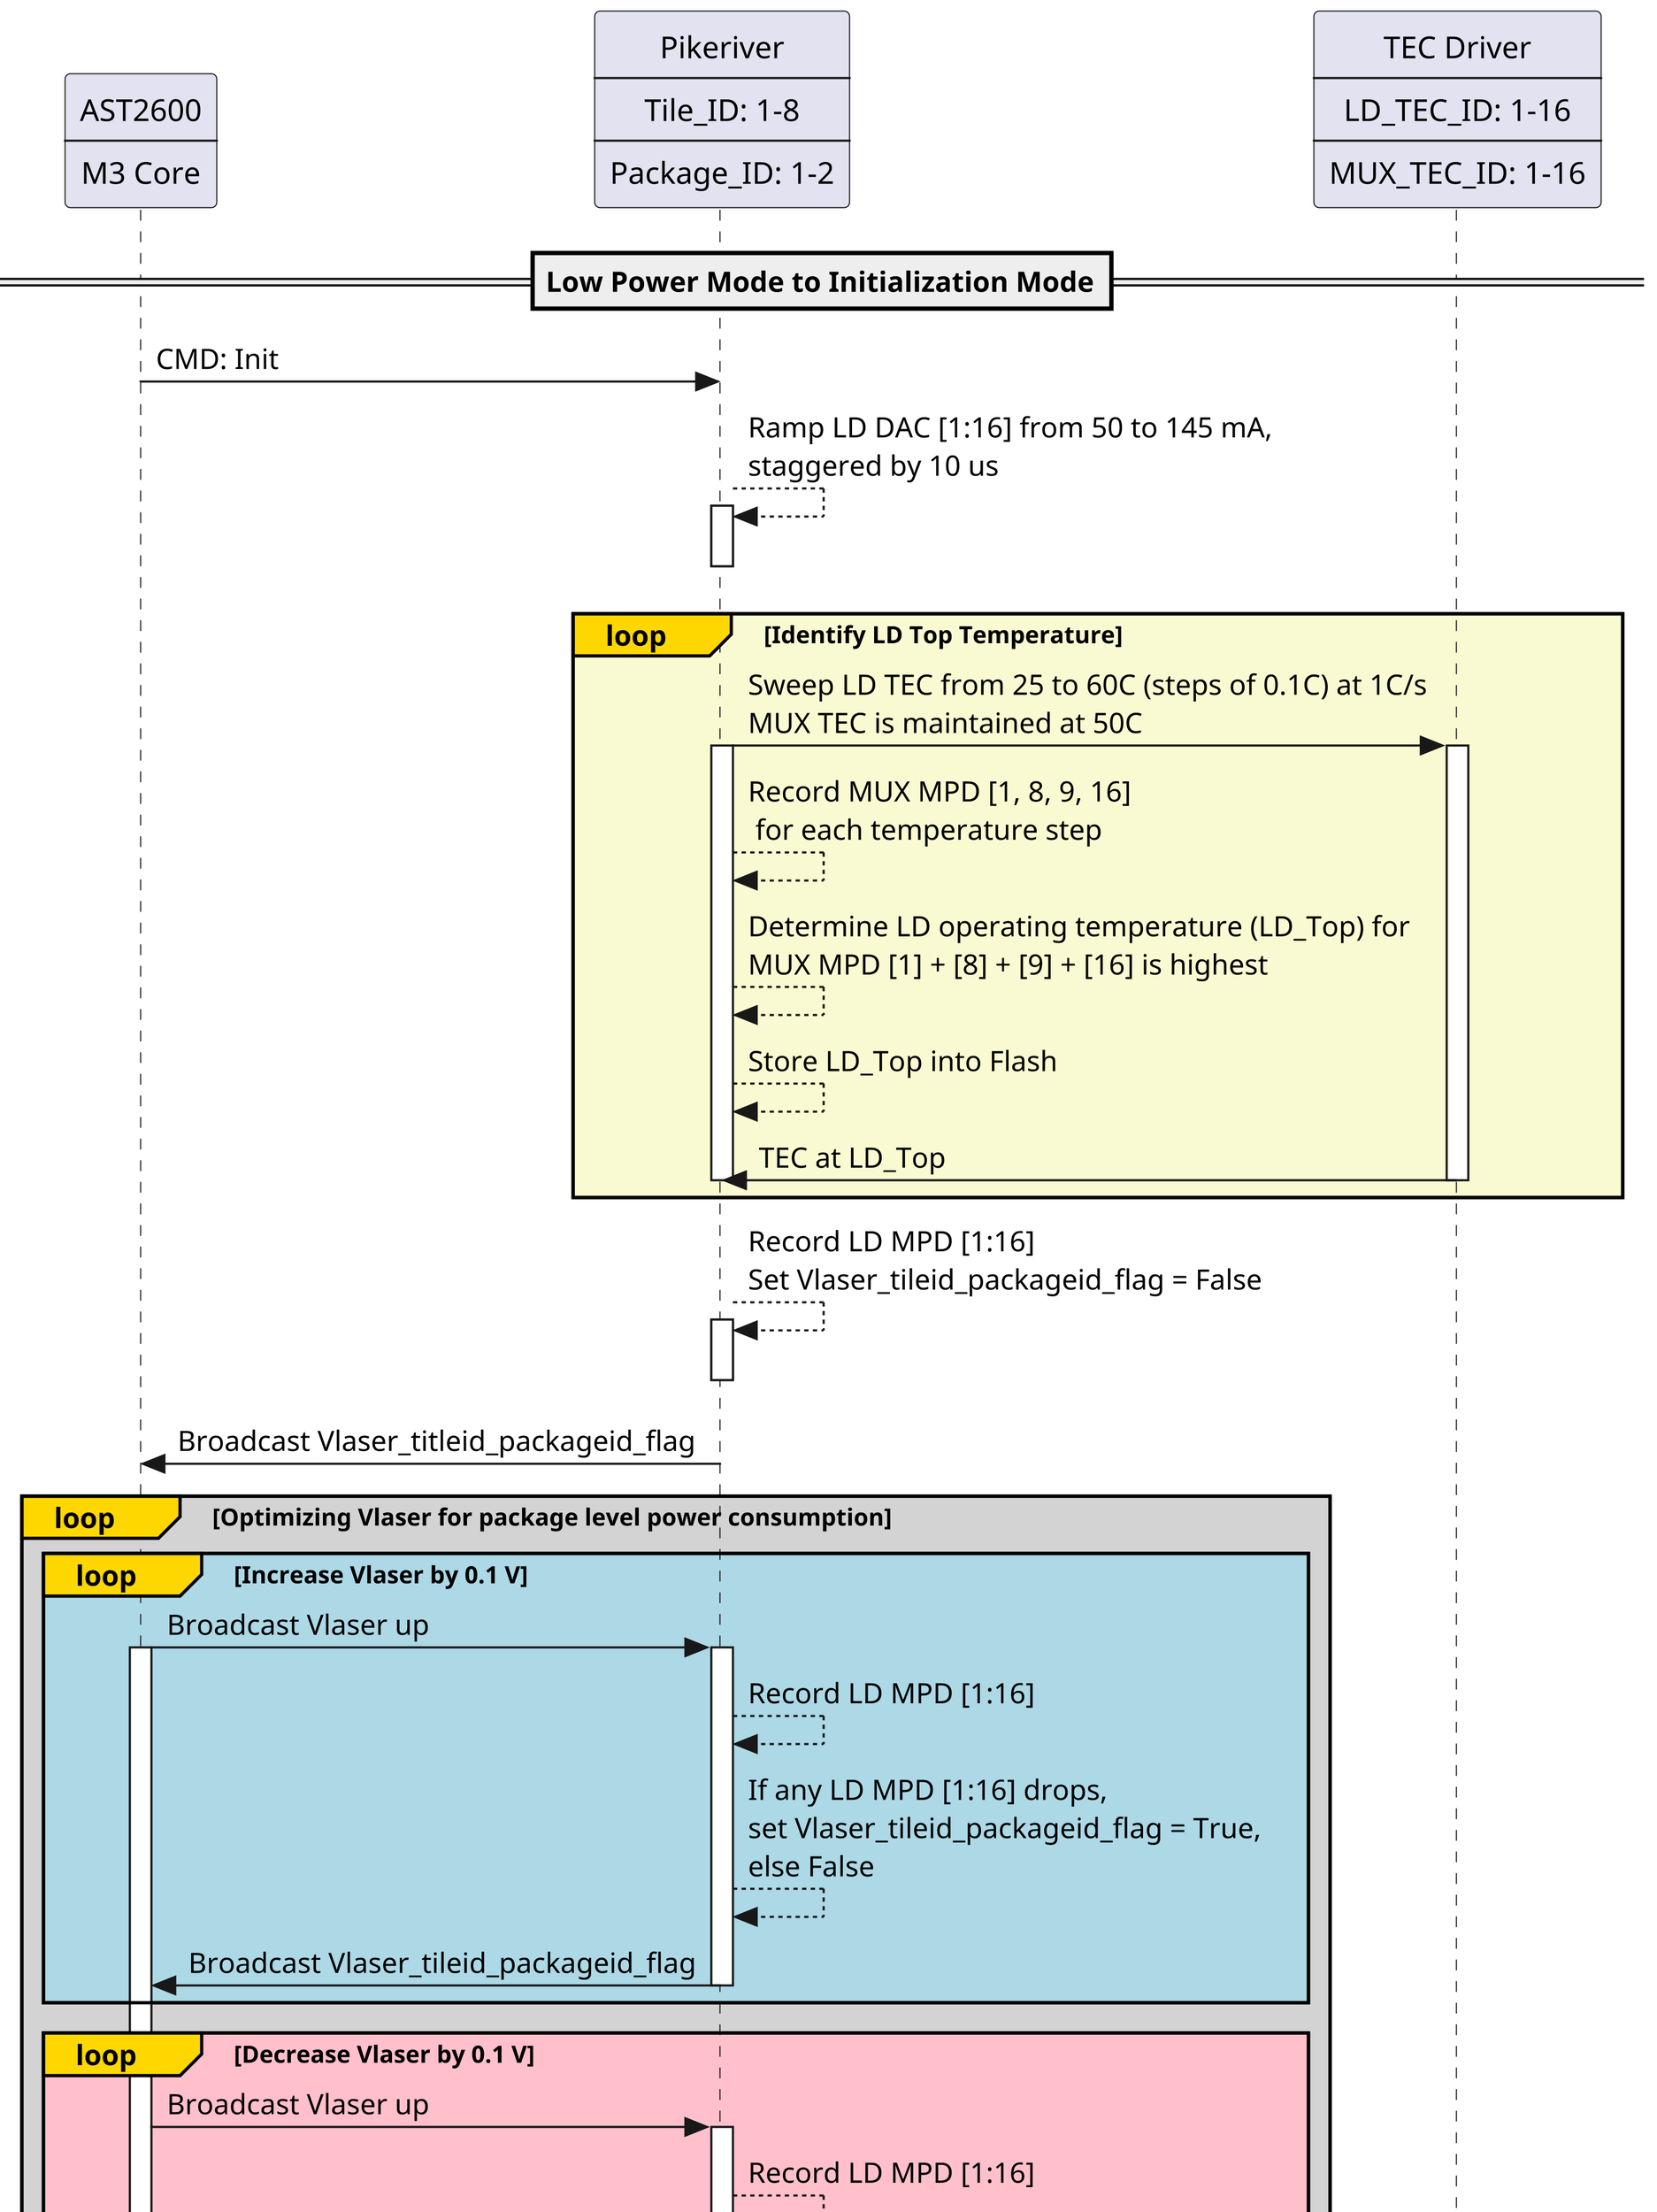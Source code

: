 @startuml
skinparam style strictuml
scale 20000*10000
participant SMC [
            AST2600
            ----
            M3 Core
]

participant PKR [
            Pikeriver
            ----
            Tile_ID: 1-8
            ----
            Package_ID: 1-2
]

participant TDRV [
            TEC Driver
            ----
            LD_TEC_ID: 1-16
            ----
            MUX_TEC_ID: 1-16
]

== Low Power Mode to Initialization Mode==

SMC -> PKR: CMD: Init

PKR --> PKR ++ : Ramp LD DAC [1:16] from 50 to 145 mA,\nstaggered by 10 us
deactivate PKR

loop#Gold #LightGoldenRodYellow Identify LD Top Temperature
    PKR -> TDRV: Sweep LD TEC from 25 to 60C (steps of 0.1C) at 1C/s\nMUX TEC is maintained at 50C
    activate PKR
    activate TDRV
    PKR --> PKR: Record MUX MPD [1, 8, 9, 16] \n for each temperature step
    PKR --> PKR: Determine LD operating temperature (LD_Top) for\nMUX MPD [1] + [8] + [9] + [16] is highest
    PKR --> PKR: Store LD_Top into Flash
    TDRV -> PKR: TEC at LD_Top
    deactivate TDRV
    deactivate PKR
end

PKR --> PKR ++: Record LD MPD [1:16] \nSet Vlaser_tileid_packageid_flag = False
deactivate PKR

PKR -> SMC: Broadcast Vlaser_titleid_packageid_flag
loop#Gold #LightGrey Optimizing Vlaser for package level power consumption
    loop#Gold #LightBlue Increase Vlaser by 0.1 V
        SMC -> PKR: Broadcast Vlaser up
        activate SMC
        activate PKR
        PKR --> PKR: Record LD MPD [1:16]
        PKR --> PKR: If any LD MPD [1:16] drops,\nset Vlaser_tileid_packageid_flag = True,\nelse False
        PKR -> SMC: Broadcast Vlaser_tileid_packageid_flag
        deactivate PKR
    end
    loop#Gold #Pink Decrease Vlaser by 0.1 V
        SMC -> PKR: Broadcast Vlaser up
        activate PKR
        PKR --> PKR: Record LD MPD [1:16]
        PKR --> PKR: If any LD MPD [1:16] drops,\nset Vlaser_tileid_packageid_flag = True,\nelse False
        PKR -> SMC: Broadcast Vlaser_tileid_packageid_flag
    end

    SMC -> PKR: Broadcast Tile Initialized
    PKR -> SMC: Broadcast Acknowledge Tile Initialized

    deactivate PKR
    deactivate SMC
end

@enduml
